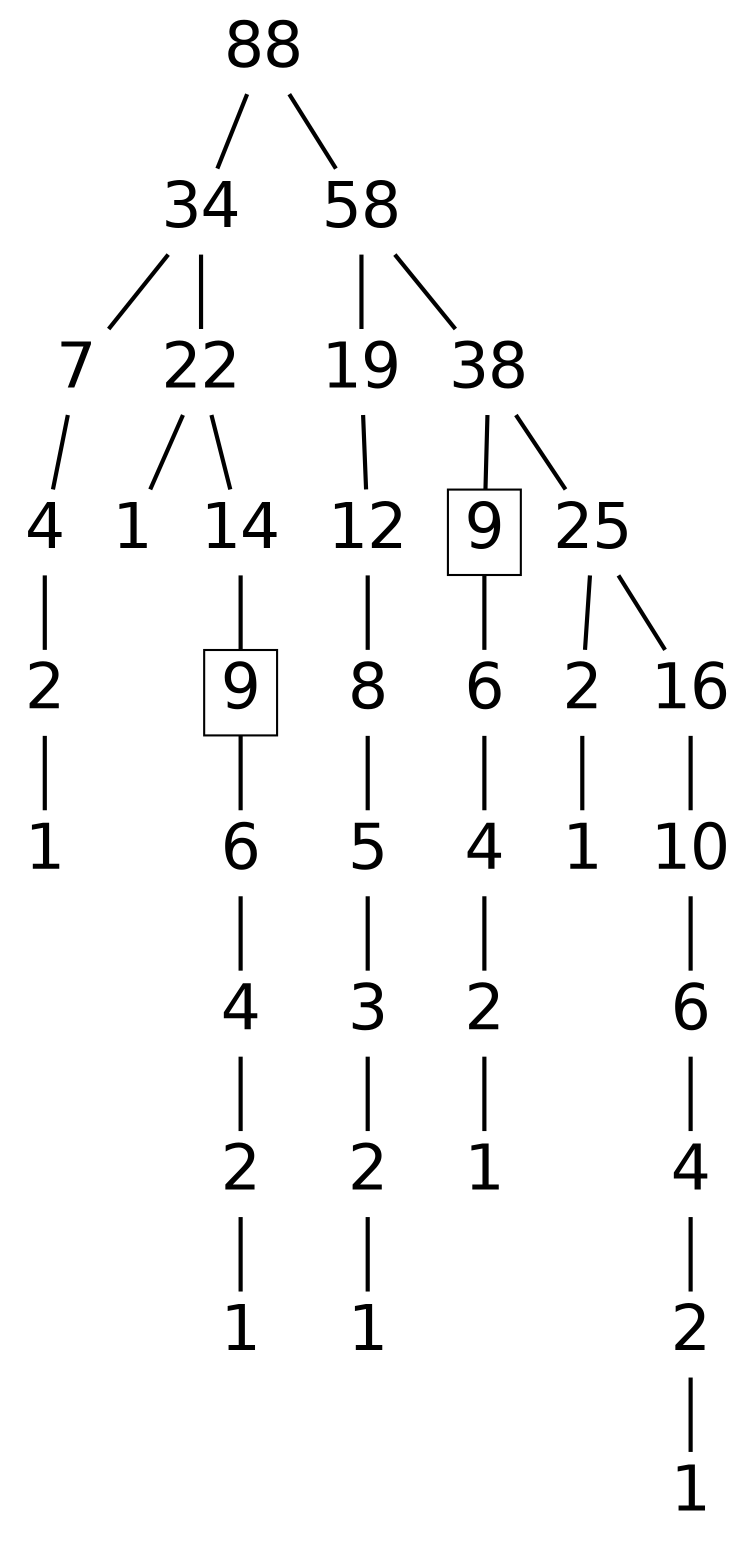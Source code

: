 digraph graph_name {
 graph[nodesep = 0.1];
 edge[dir=none, style=bold];
 node[ fontname = "Helvetica", shape = plaintext, width = 0.25, height = 0.25, fontsize=30];
cv[label="88" ];
cv->cw
cw[label="34" ];
cw->cx
cx[label="7" ];
cx->cy
cy[label="4" ];
cy->cz
cz[label="2" ];
cz->da
da[label="1" ];
cw->db
db[label="22" ];
db->dc
dc[label="1" ];
db->dd
dd[label="14" ];
dd->de
de[label="9" ;shape=box];
de->df
df[label="6" ];
df->dg
dg[label="4" ];
dg->dh
dh[label="2" ];
dh->di
di[label="1" ];
cv->dj
dj[label="58" ];
dj->dk
dk[label="19" ];
dk->dl
dl[label="12" ];
dl->dm
dm[label="8" ];
dm->dn
dn[label="5" ];
dn->do
do[label="3" ];
do->dp
dp[label="2" ];
dp->dq
dq[label="1" ];
dj->dr
dr[label="38" ];
dr->ds
ds[label="9" ;shape=box];
ds->dt
dt[label="6" ];
dt->du
du[label="4" ];
du->dv
dv[label="2" ];
dv->dw
dw[label="1" ];
dr->dx
dx[label="25" ];
dx->dy
dy[label="2" ];
dy->dz
dz[label="1" ];
dx->ea
ea[label="16" ];
ea->eb
eb[label="10" ];
eb->ec
ec[label="6" ];
ec->ed
ed[label="4" ];
ed->ee
ee[label="2" ];
ee->ef
ef[label="1" ];
}
